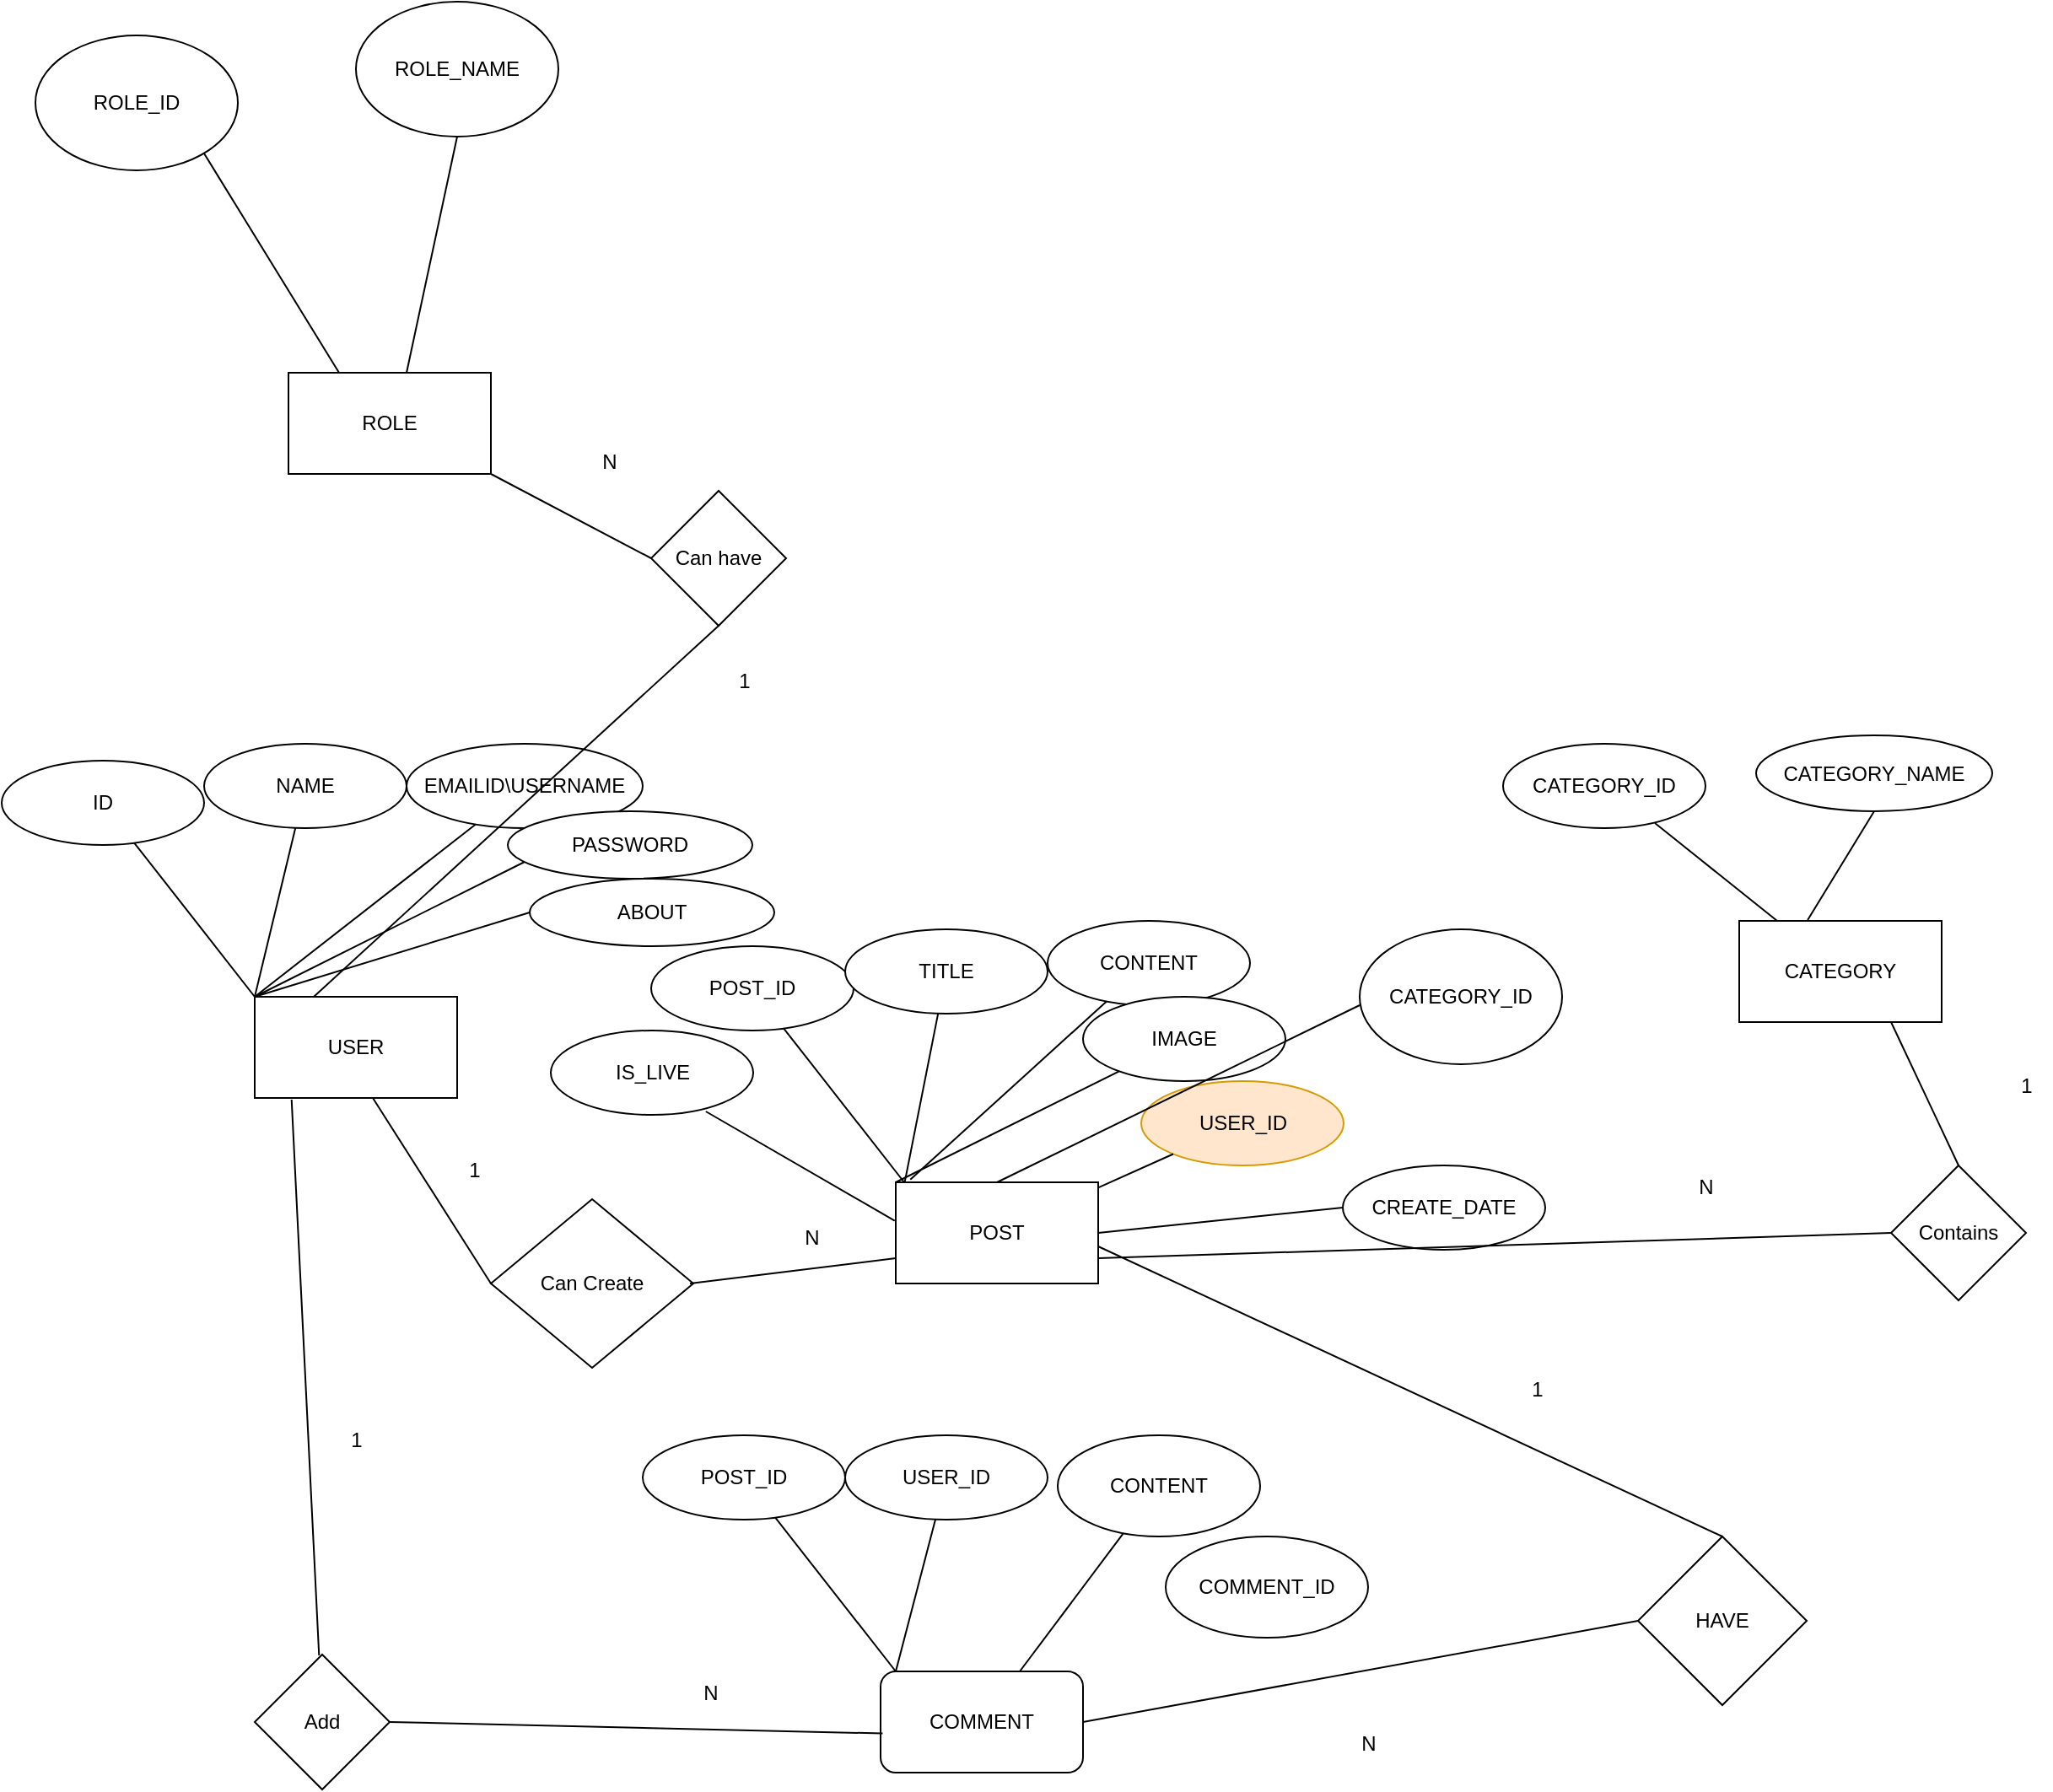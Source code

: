 <mxfile version="24.0.8" type="device">
  <diagram name="Page-1" id="EiJlxtBvKbc5AjR-hJhH">
    <mxGraphModel dx="1434" dy="1872" grid="1" gridSize="10" guides="1" tooltips="1" connect="1" arrows="1" fold="1" page="1" pageScale="1" pageWidth="850" pageHeight="1100" math="0" shadow="0">
      <root>
        <mxCell id="0" />
        <mxCell id="1" parent="0" />
        <mxCell id="eS7r_KudxVqqN3wLMcyE-1" value="USER" style="rounded=0;whiteSpace=wrap;html=1;" vertex="1" parent="1">
          <mxGeometry x="190" y="160" width="120" height="60" as="geometry" />
        </mxCell>
        <mxCell id="eS7r_KudxVqqN3wLMcyE-5" value="ID" style="ellipse;whiteSpace=wrap;html=1;" vertex="1" parent="1">
          <mxGeometry x="40" y="20" width="120" height="50" as="geometry" />
        </mxCell>
        <mxCell id="eS7r_KudxVqqN3wLMcyE-6" value="" style="endArrow=none;html=1;rounded=0;entryX=0;entryY=0;entryDx=0;entryDy=0;" edge="1" parent="1" source="eS7r_KudxVqqN3wLMcyE-5" target="eS7r_KudxVqqN3wLMcyE-1">
          <mxGeometry width="50" height="50" relative="1" as="geometry">
            <mxPoint x="120" y="110" as="sourcePoint" />
            <mxPoint x="170" y="60" as="targetPoint" />
          </mxGeometry>
        </mxCell>
        <mxCell id="eS7r_KudxVqqN3wLMcyE-7" value="NAME" style="ellipse;whiteSpace=wrap;html=1;" vertex="1" parent="1">
          <mxGeometry x="160" y="10" width="120" height="50" as="geometry" />
        </mxCell>
        <mxCell id="eS7r_KudxVqqN3wLMcyE-8" value="" style="endArrow=none;html=1;rounded=0;entryX=0;entryY=0;entryDx=0;entryDy=0;" edge="1" source="eS7r_KudxVqqN3wLMcyE-7" parent="1" target="eS7r_KudxVqqN3wLMcyE-1">
          <mxGeometry width="50" height="50" relative="1" as="geometry">
            <mxPoint x="270" y="70" as="sourcePoint" />
            <mxPoint x="200" y="140" as="targetPoint" />
          </mxGeometry>
        </mxCell>
        <mxCell id="eS7r_KudxVqqN3wLMcyE-9" value="EMAILID\USERNAME" style="ellipse;whiteSpace=wrap;html=1;" vertex="1" parent="1">
          <mxGeometry x="280" y="10" width="140" height="50" as="geometry" />
        </mxCell>
        <mxCell id="eS7r_KudxVqqN3wLMcyE-10" value="" style="endArrow=none;html=1;rounded=0;entryX=0;entryY=0;entryDx=0;entryDy=0;" edge="1" source="eS7r_KudxVqqN3wLMcyE-9" parent="1" target="eS7r_KudxVqqN3wLMcyE-1">
          <mxGeometry width="50" height="50" relative="1" as="geometry">
            <mxPoint x="360" y="100" as="sourcePoint" />
            <mxPoint x="200" y="150" as="targetPoint" />
          </mxGeometry>
        </mxCell>
        <mxCell id="eS7r_KudxVqqN3wLMcyE-11" value="PASSWORD" style="ellipse;whiteSpace=wrap;html=1;" vertex="1" parent="1">
          <mxGeometry x="340" y="50" width="145" height="40" as="geometry" />
        </mxCell>
        <mxCell id="eS7r_KudxVqqN3wLMcyE-12" value="" style="endArrow=none;html=1;rounded=0;" edge="1" parent="1">
          <mxGeometry width="50" height="50" relative="1" as="geometry">
            <mxPoint x="190" y="160" as="sourcePoint" />
            <mxPoint x="350" y="80" as="targetPoint" />
          </mxGeometry>
        </mxCell>
        <mxCell id="eS7r_KudxVqqN3wLMcyE-13" value="ABOUT" style="ellipse;whiteSpace=wrap;html=1;" vertex="1" parent="1">
          <mxGeometry x="353" y="90" width="145" height="40" as="geometry" />
        </mxCell>
        <mxCell id="eS7r_KudxVqqN3wLMcyE-14" value="" style="endArrow=none;html=1;rounded=0;entryX=0;entryY=0.5;entryDx=0;entryDy=0;" edge="1" parent="1" target="eS7r_KudxVqqN3wLMcyE-13">
          <mxGeometry width="50" height="50" relative="1" as="geometry">
            <mxPoint x="190" y="160" as="sourcePoint" />
            <mxPoint x="360" y="90" as="targetPoint" />
          </mxGeometry>
        </mxCell>
        <mxCell id="eS7r_KudxVqqN3wLMcyE-15" value="POST" style="rounded=0;whiteSpace=wrap;html=1;" vertex="1" parent="1">
          <mxGeometry x="570" y="270" width="120" height="60" as="geometry" />
        </mxCell>
        <mxCell id="eS7r_KudxVqqN3wLMcyE-16" value="POST_ID" style="ellipse;whiteSpace=wrap;html=1;" vertex="1" parent="1">
          <mxGeometry x="425" y="130" width="120" height="50" as="geometry" />
        </mxCell>
        <mxCell id="eS7r_KudxVqqN3wLMcyE-17" value="" style="endArrow=none;html=1;rounded=0;entryX=0;entryY=0;entryDx=0;entryDy=0;" edge="1" source="eS7r_KudxVqqN3wLMcyE-16" parent="1">
          <mxGeometry width="50" height="50" relative="1" as="geometry">
            <mxPoint x="505" y="220" as="sourcePoint" />
            <mxPoint x="575" y="270" as="targetPoint" />
          </mxGeometry>
        </mxCell>
        <mxCell id="eS7r_KudxVqqN3wLMcyE-18" value="TITLE" style="ellipse;whiteSpace=wrap;html=1;" vertex="1" parent="1">
          <mxGeometry x="540" y="120" width="120" height="50" as="geometry" />
        </mxCell>
        <mxCell id="eS7r_KudxVqqN3wLMcyE-19" value="" style="endArrow=none;html=1;rounded=0;entryX=0.045;entryY=-0.007;entryDx=0;entryDy=0;entryPerimeter=0;" edge="1" source="eS7r_KudxVqqN3wLMcyE-18" parent="1" target="eS7r_KudxVqqN3wLMcyE-15">
          <mxGeometry width="50" height="50" relative="1" as="geometry">
            <mxPoint x="620" y="210" as="sourcePoint" />
            <mxPoint x="580" y="260" as="targetPoint" />
          </mxGeometry>
        </mxCell>
        <mxCell id="eS7r_KudxVqqN3wLMcyE-20" value="CONTENT" style="ellipse;whiteSpace=wrap;html=1;" vertex="1" parent="1">
          <mxGeometry x="660" y="115" width="120" height="50" as="geometry" />
        </mxCell>
        <mxCell id="eS7r_KudxVqqN3wLMcyE-21" value="" style="endArrow=none;html=1;rounded=0;entryX=0.072;entryY=-0.027;entryDx=0;entryDy=0;entryPerimeter=0;" edge="1" source="eS7r_KudxVqqN3wLMcyE-20" parent="1" target="eS7r_KudxVqqN3wLMcyE-15">
          <mxGeometry width="50" height="50" relative="1" as="geometry">
            <mxPoint x="740" y="205" as="sourcePoint" />
            <mxPoint x="570" y="265" as="targetPoint" />
          </mxGeometry>
        </mxCell>
        <mxCell id="eS7r_KudxVqqN3wLMcyE-22" value="IMAGE" style="ellipse;whiteSpace=wrap;html=1;" vertex="1" parent="1">
          <mxGeometry x="681" y="160" width="120" height="50" as="geometry" />
        </mxCell>
        <mxCell id="eS7r_KudxVqqN3wLMcyE-23" value="" style="endArrow=none;html=1;rounded=0;" edge="1" source="eS7r_KudxVqqN3wLMcyE-22" parent="1">
          <mxGeometry width="50" height="50" relative="1" as="geometry">
            <mxPoint x="761" y="250" as="sourcePoint" />
            <mxPoint x="570" y="270" as="targetPoint" />
          </mxGeometry>
        </mxCell>
        <mxCell id="eS7r_KudxVqqN3wLMcyE-24" value="USER_ID" style="ellipse;whiteSpace=wrap;html=1;fillColor=#ffe6cc;strokeColor=#d79b00;" vertex="1" parent="1">
          <mxGeometry x="715.5" y="210" width="120" height="50" as="geometry" />
        </mxCell>
        <mxCell id="eS7r_KudxVqqN3wLMcyE-25" value="" style="endArrow=none;html=1;rounded=0;" edge="1" source="eS7r_KudxVqqN3wLMcyE-24" parent="1" target="eS7r_KudxVqqN3wLMcyE-15">
          <mxGeometry width="50" height="50" relative="1" as="geometry">
            <mxPoint x="795.5" y="300" as="sourcePoint" />
            <mxPoint x="604.5" y="320" as="targetPoint" />
          </mxGeometry>
        </mxCell>
        <mxCell id="eS7r_KudxVqqN3wLMcyE-26" value="Can Create" style="rhombus;whiteSpace=wrap;html=1;" vertex="1" parent="1">
          <mxGeometry x="330" y="280" width="120" height="100" as="geometry" />
        </mxCell>
        <mxCell id="eS7r_KudxVqqN3wLMcyE-27" value="" style="endArrow=none;html=1;rounded=0;exitX=0;exitY=0.5;exitDx=0;exitDy=0;" edge="1" parent="1" source="eS7r_KudxVqqN3wLMcyE-26">
          <mxGeometry width="50" height="50" relative="1" as="geometry">
            <mxPoint x="210" y="270" as="sourcePoint" />
            <mxPoint x="260" y="220" as="targetPoint" />
          </mxGeometry>
        </mxCell>
        <mxCell id="eS7r_KudxVqqN3wLMcyE-28" value="" style="endArrow=none;html=1;rounded=0;entryX=0;entryY=0.75;entryDx=0;entryDy=0;" edge="1" parent="1" target="eS7r_KudxVqqN3wLMcyE-15">
          <mxGeometry width="50" height="50" relative="1" as="geometry">
            <mxPoint x="448" y="330" as="sourcePoint" />
            <mxPoint x="498" y="280" as="targetPoint" />
          </mxGeometry>
        </mxCell>
        <mxCell id="eS7r_KudxVqqN3wLMcyE-29" value="1" style="text;html=1;align=center;verticalAlign=middle;resizable=0;points=[];autosize=1;strokeColor=none;fillColor=none;" vertex="1" parent="1">
          <mxGeometry x="305" y="248" width="30" height="30" as="geometry" />
        </mxCell>
        <mxCell id="eS7r_KudxVqqN3wLMcyE-30" value="N" style="text;html=1;align=center;verticalAlign=middle;resizable=0;points=[];autosize=1;strokeColor=none;fillColor=none;" vertex="1" parent="1">
          <mxGeometry x="505" y="288" width="30" height="30" as="geometry" />
        </mxCell>
        <mxCell id="eS7r_KudxVqqN3wLMcyE-31" value="COMMENT" style="rounded=1;whiteSpace=wrap;html=1;" vertex="1" parent="1">
          <mxGeometry x="561" y="560" width="120" height="60" as="geometry" />
        </mxCell>
        <mxCell id="eS7r_KudxVqqN3wLMcyE-32" value="POST_ID" style="ellipse;whiteSpace=wrap;html=1;" vertex="1" parent="1">
          <mxGeometry x="420" y="420" width="120" height="50" as="geometry" />
        </mxCell>
        <mxCell id="eS7r_KudxVqqN3wLMcyE-33" value="" style="endArrow=none;html=1;rounded=0;entryX=0;entryY=0;entryDx=0;entryDy=0;" edge="1" source="eS7r_KudxVqqN3wLMcyE-32" parent="1">
          <mxGeometry width="50" height="50" relative="1" as="geometry">
            <mxPoint x="500" y="510" as="sourcePoint" />
            <mxPoint x="570" y="560" as="targetPoint" />
          </mxGeometry>
        </mxCell>
        <mxCell id="eS7r_KudxVqqN3wLMcyE-34" value="USER_ID" style="ellipse;whiteSpace=wrap;html=1;" vertex="1" parent="1">
          <mxGeometry x="540" y="420" width="120" height="50" as="geometry" />
        </mxCell>
        <mxCell id="eS7r_KudxVqqN3wLMcyE-35" value="" style="endArrow=none;html=1;rounded=0;" edge="1" source="eS7r_KudxVqqN3wLMcyE-34" parent="1">
          <mxGeometry width="50" height="50" relative="1" as="geometry">
            <mxPoint x="620" y="500" as="sourcePoint" />
            <mxPoint x="570" y="560" as="targetPoint" />
          </mxGeometry>
        </mxCell>
        <mxCell id="eS7r_KudxVqqN3wLMcyE-39" value="CONTENT" style="ellipse;whiteSpace=wrap;html=1;" vertex="1" parent="1">
          <mxGeometry x="666" y="420" width="120" height="60" as="geometry" />
        </mxCell>
        <mxCell id="eS7r_KudxVqqN3wLMcyE-40" value="" style="endArrow=none;html=1;rounded=0;" edge="1" source="eS7r_KudxVqqN3wLMcyE-39" parent="1" target="eS7r_KudxVqqN3wLMcyE-31">
          <mxGeometry width="50" height="50" relative="1" as="geometry">
            <mxPoint x="746" y="520" as="sourcePoint" />
            <mxPoint x="816" y="570" as="targetPoint" />
          </mxGeometry>
        </mxCell>
        <mxCell id="eS7r_KudxVqqN3wLMcyE-41" value="COMMENT_ID" style="ellipse;whiteSpace=wrap;html=1;" vertex="1" parent="1">
          <mxGeometry x="730" y="480" width="120" height="60" as="geometry" />
        </mxCell>
        <mxCell id="eS7r_KudxVqqN3wLMcyE-42" value="" style="endArrow=none;html=1;rounded=0;entryX=1;entryY=0.5;entryDx=0;entryDy=0;exitX=0;exitY=0.5;exitDx=0;exitDy=0;" edge="1" source="eS7r_KudxVqqN3wLMcyE-49" parent="1" target="eS7r_KudxVqqN3wLMcyE-31">
          <mxGeometry width="50" height="50" relative="1" as="geometry">
            <mxPoint x="813.131" y="587.998" as="sourcePoint" />
            <mxPoint x="737.87" y="643.19" as="targetPoint" />
          </mxGeometry>
        </mxCell>
        <mxCell id="eS7r_KudxVqqN3wLMcyE-43" value="Add" style="rhombus;whiteSpace=wrap;html=1;" vertex="1" parent="1">
          <mxGeometry x="190" y="550" width="80" height="80" as="geometry" />
        </mxCell>
        <mxCell id="eS7r_KudxVqqN3wLMcyE-44" value="" style="endArrow=none;html=1;rounded=0;entryX=0.182;entryY=1.04;entryDx=0;entryDy=0;entryPerimeter=0;" edge="1" parent="1">
          <mxGeometry width="50" height="50" relative="1" as="geometry">
            <mxPoint x="228.137" y="550.483" as="sourcePoint" />
            <mxPoint x="211.86" y="221.0" as="targetPoint" />
          </mxGeometry>
        </mxCell>
        <mxCell id="eS7r_KudxVqqN3wLMcyE-46" value="" style="endArrow=none;html=1;rounded=0;entryX=0.01;entryY=0.613;entryDx=0;entryDy=0;entryPerimeter=0;" edge="1" parent="1" target="eS7r_KudxVqqN3wLMcyE-31">
          <mxGeometry width="50" height="50" relative="1" as="geometry">
            <mxPoint x="269.997" y="590.003" as="sourcePoint" />
            <mxPoint x="561" y="605" as="targetPoint" />
          </mxGeometry>
        </mxCell>
        <mxCell id="eS7r_KudxVqqN3wLMcyE-47" value="1" style="text;html=1;align=center;verticalAlign=middle;resizable=0;points=[];autosize=1;strokeColor=none;fillColor=none;" vertex="1" parent="1">
          <mxGeometry x="235" y="408" width="30" height="30" as="geometry" />
        </mxCell>
        <mxCell id="eS7r_KudxVqqN3wLMcyE-48" value="N" style="text;html=1;align=center;verticalAlign=middle;resizable=0;points=[];autosize=1;strokeColor=none;fillColor=none;" vertex="1" parent="1">
          <mxGeometry x="445" y="558" width="30" height="30" as="geometry" />
        </mxCell>
        <mxCell id="eS7r_KudxVqqN3wLMcyE-49" value="HAVE" style="rhombus;whiteSpace=wrap;html=1;" vertex="1" parent="1">
          <mxGeometry x="1010" y="480" width="100" height="100" as="geometry" />
        </mxCell>
        <mxCell id="eS7r_KudxVqqN3wLMcyE-51" value="" style="endArrow=none;html=1;rounded=0;entryX=1;entryY=0.5;entryDx=0;entryDy=0;exitX=0.5;exitY=0;exitDx=0;exitDy=0;" edge="1" parent="1" source="eS7r_KudxVqqN3wLMcyE-49">
          <mxGeometry width="50" height="50" relative="1" as="geometry">
            <mxPoint x="1019" y="248" as="sourcePoint" />
            <mxPoint x="690" y="308" as="targetPoint" />
          </mxGeometry>
        </mxCell>
        <mxCell id="eS7r_KudxVqqN3wLMcyE-52" value="1" style="text;html=1;align=center;verticalAlign=middle;resizable=0;points=[];autosize=1;strokeColor=none;fillColor=none;" vertex="1" parent="1">
          <mxGeometry x="935" y="378" width="30" height="30" as="geometry" />
        </mxCell>
        <mxCell id="eS7r_KudxVqqN3wLMcyE-53" value="N" style="text;html=1;align=center;verticalAlign=middle;resizable=0;points=[];autosize=1;strokeColor=none;fillColor=none;" vertex="1" parent="1">
          <mxGeometry x="835" y="588" width="30" height="30" as="geometry" />
        </mxCell>
        <mxCell id="eS7r_KudxVqqN3wLMcyE-54" value="CREATE_DATE" style="ellipse;whiteSpace=wrap;html=1;" vertex="1" parent="1">
          <mxGeometry x="835" y="260" width="120" height="50" as="geometry" />
        </mxCell>
        <mxCell id="eS7r_KudxVqqN3wLMcyE-55" value="" style="endArrow=none;html=1;rounded=0;exitX=1;exitY=0.5;exitDx=0;exitDy=0;entryX=0;entryY=0.5;entryDx=0;entryDy=0;" edge="1" parent="1" source="eS7r_KudxVqqN3wLMcyE-15" target="eS7r_KudxVqqN3wLMcyE-54">
          <mxGeometry width="50" height="50" relative="1" as="geometry">
            <mxPoint x="736" y="325" as="sourcePoint" />
            <mxPoint x="830" y="290" as="targetPoint" />
          </mxGeometry>
        </mxCell>
        <mxCell id="eS7r_KudxVqqN3wLMcyE-56" value="IS_LIVE" style="ellipse;whiteSpace=wrap;html=1;" vertex="1" parent="1">
          <mxGeometry x="365.5" y="180" width="120" height="50" as="geometry" />
        </mxCell>
        <mxCell id="eS7r_KudxVqqN3wLMcyE-58" value="" style="endArrow=none;html=1;rounded=0;exitX=0.766;exitY=0.96;exitDx=0;exitDy=0;exitPerimeter=0;entryX=-0.005;entryY=0.38;entryDx=0;entryDy=0;entryPerimeter=0;" edge="1" parent="1" source="eS7r_KudxVqqN3wLMcyE-56" target="eS7r_KudxVqqN3wLMcyE-15">
          <mxGeometry width="50" height="50" relative="1" as="geometry">
            <mxPoint x="445" y="270" as="sourcePoint" />
            <mxPoint x="560" y="290" as="targetPoint" />
          </mxGeometry>
        </mxCell>
        <mxCell id="eS7r_KudxVqqN3wLMcyE-59" value="CATEGORY" style="rounded=0;whiteSpace=wrap;html=1;" vertex="1" parent="1">
          <mxGeometry x="1070" y="115" width="120" height="60" as="geometry" />
        </mxCell>
        <mxCell id="eS7r_KudxVqqN3wLMcyE-60" value="CATEGORY_ID" style="ellipse;whiteSpace=wrap;html=1;" vertex="1" parent="1">
          <mxGeometry x="930" y="10" width="120" height="50" as="geometry" />
        </mxCell>
        <mxCell id="eS7r_KudxVqqN3wLMcyE-61" value="" style="endArrow=none;html=1;rounded=0;" edge="1" parent="1" source="eS7r_KudxVqqN3wLMcyE-59">
          <mxGeometry width="50" height="50" relative="1" as="geometry">
            <mxPoint x="1110" y="175" as="sourcePoint" />
            <mxPoint x="1020" y="57" as="targetPoint" />
          </mxGeometry>
        </mxCell>
        <mxCell id="eS7r_KudxVqqN3wLMcyE-62" value="CATEGORY_NAME" style="ellipse;whiteSpace=wrap;html=1;" vertex="1" parent="1">
          <mxGeometry x="1080" y="5" width="140" height="45" as="geometry" />
        </mxCell>
        <mxCell id="eS7r_KudxVqqN3wLMcyE-63" value="" style="endArrow=none;html=1;rounded=0;exitX=0.338;exitY=-0.008;exitDx=0;exitDy=0;exitPerimeter=0;" edge="1" parent="1" source="eS7r_KudxVqqN3wLMcyE-59">
          <mxGeometry width="50" height="50" relative="1" as="geometry">
            <mxPoint x="1110" y="110" as="sourcePoint" />
            <mxPoint x="1150" y="50" as="targetPoint" />
          </mxGeometry>
        </mxCell>
        <mxCell id="eS7r_KudxVqqN3wLMcyE-67" value="Contains" style="rhombus;whiteSpace=wrap;html=1;" vertex="1" parent="1">
          <mxGeometry x="1160" y="260" width="80" height="80" as="geometry" />
        </mxCell>
        <mxCell id="eS7r_KudxVqqN3wLMcyE-68" value="" style="endArrow=none;html=1;rounded=0;entryX=0.75;entryY=1;entryDx=0;entryDy=0;" edge="1" parent="1" target="eS7r_KudxVqqN3wLMcyE-59">
          <mxGeometry width="50" height="50" relative="1" as="geometry">
            <mxPoint x="1200" y="260" as="sourcePoint" />
            <mxPoint x="1220" y="200" as="targetPoint" />
          </mxGeometry>
        </mxCell>
        <mxCell id="eS7r_KudxVqqN3wLMcyE-70" value="" style="endArrow=none;html=1;rounded=0;entryX=0;entryY=0.5;entryDx=0;entryDy=0;exitX=1;exitY=0.75;exitDx=0;exitDy=0;" edge="1" parent="1" source="eS7r_KudxVqqN3wLMcyE-15" target="eS7r_KudxVqqN3wLMcyE-67">
          <mxGeometry width="50" height="50" relative="1" as="geometry">
            <mxPoint x="1020" y="360" as="sourcePoint" />
            <mxPoint x="1070" y="310" as="targetPoint" />
          </mxGeometry>
        </mxCell>
        <mxCell id="eS7r_KudxVqqN3wLMcyE-71" value="1" style="text;html=1;align=center;verticalAlign=middle;resizable=0;points=[];autosize=1;strokeColor=none;fillColor=none;" vertex="1" parent="1">
          <mxGeometry x="1225" y="198" width="30" height="30" as="geometry" />
        </mxCell>
        <mxCell id="eS7r_KudxVqqN3wLMcyE-72" value="N" style="text;html=1;align=center;verticalAlign=middle;resizable=0;points=[];autosize=1;strokeColor=none;fillColor=none;" vertex="1" parent="1">
          <mxGeometry x="1035" y="258" width="30" height="30" as="geometry" />
        </mxCell>
        <mxCell id="eS7r_KudxVqqN3wLMcyE-73" value="CATEGORY_ID" style="ellipse;whiteSpace=wrap;html=1;" vertex="1" parent="1">
          <mxGeometry x="845" y="120" width="120" height="80" as="geometry" />
        </mxCell>
        <mxCell id="eS7r_KudxVqqN3wLMcyE-74" value="" style="endArrow=none;html=1;rounded=0;exitX=0.5;exitY=0;exitDx=0;exitDy=0;" edge="1" parent="1" source="eS7r_KudxVqqN3wLMcyE-15">
          <mxGeometry width="50" height="50" relative="1" as="geometry">
            <mxPoint x="795" y="215" as="sourcePoint" />
            <mxPoint x="845" y="165" as="targetPoint" />
          </mxGeometry>
        </mxCell>
        <mxCell id="eS7r_KudxVqqN3wLMcyE-75" value="ROLE" style="rounded=0;whiteSpace=wrap;html=1;" vertex="1" parent="1">
          <mxGeometry x="210" y="-210" width="120" height="60" as="geometry" />
        </mxCell>
        <mxCell id="eS7r_KudxVqqN3wLMcyE-76" value="ROLE_ID" style="ellipse;whiteSpace=wrap;html=1;" vertex="1" parent="1">
          <mxGeometry x="60" y="-410" width="120" height="80" as="geometry" />
        </mxCell>
        <mxCell id="eS7r_KudxVqqN3wLMcyE-77" value="" style="endArrow=none;html=1;rounded=0;exitX=0.5;exitY=0;exitDx=0;exitDy=0;" edge="1" parent="1">
          <mxGeometry width="50" height="50" relative="1" as="geometry">
            <mxPoint x="240" y="-210" as="sourcePoint" />
            <mxPoint x="160" y="-340" as="targetPoint" />
          </mxGeometry>
        </mxCell>
        <mxCell id="eS7r_KudxVqqN3wLMcyE-78" value="ROLE_NAME" style="ellipse;whiteSpace=wrap;html=1;" vertex="1" parent="1">
          <mxGeometry x="250" y="-430" width="120" height="80" as="geometry" />
        </mxCell>
        <mxCell id="eS7r_KudxVqqN3wLMcyE-79" value="" style="endArrow=none;html=1;rounded=0;entryX=0.5;entryY=1;entryDx=0;entryDy=0;" edge="1" parent="1" target="eS7r_KudxVqqN3wLMcyE-78">
          <mxGeometry width="50" height="50" relative="1" as="geometry">
            <mxPoint x="280" y="-210" as="sourcePoint" />
            <mxPoint x="330" y="-260" as="targetPoint" />
          </mxGeometry>
        </mxCell>
        <mxCell id="eS7r_KudxVqqN3wLMcyE-80" value="Can have" style="rhombus;whiteSpace=wrap;html=1;" vertex="1" parent="1">
          <mxGeometry x="425" y="-140" width="80" height="80" as="geometry" />
        </mxCell>
        <mxCell id="eS7r_KudxVqqN3wLMcyE-81" value="" style="endArrow=none;html=1;rounded=0;entryX=1;entryY=1;entryDx=0;entryDy=0;exitX=0;exitY=0.5;exitDx=0;exitDy=0;" edge="1" parent="1" source="eS7r_KudxVqqN3wLMcyE-80" target="eS7r_KudxVqqN3wLMcyE-75">
          <mxGeometry width="50" height="50" relative="1" as="geometry">
            <mxPoint x="620" y="-40" as="sourcePoint" />
            <mxPoint x="670" y="-90" as="targetPoint" />
          </mxGeometry>
        </mxCell>
        <mxCell id="eS7r_KudxVqqN3wLMcyE-82" value="" style="endArrow=none;html=1;rounded=0;entryX=0.5;entryY=1;entryDx=0;entryDy=0;" edge="1" parent="1" target="eS7r_KudxVqqN3wLMcyE-80">
          <mxGeometry width="50" height="50" relative="1" as="geometry">
            <mxPoint x="225" y="160" as="sourcePoint" />
            <mxPoint x="275" y="110" as="targetPoint" />
          </mxGeometry>
        </mxCell>
        <mxCell id="eS7r_KudxVqqN3wLMcyE-83" value="N" style="text;html=1;align=center;verticalAlign=middle;resizable=0;points=[];autosize=1;strokeColor=none;fillColor=none;" vertex="1" parent="1">
          <mxGeometry x="385" y="-172" width="30" height="30" as="geometry" />
        </mxCell>
        <mxCell id="eS7r_KudxVqqN3wLMcyE-84" value="1" style="text;html=1;align=center;verticalAlign=middle;resizable=0;points=[];autosize=1;strokeColor=none;fillColor=none;" vertex="1" parent="1">
          <mxGeometry x="465" y="-42" width="30" height="30" as="geometry" />
        </mxCell>
      </root>
    </mxGraphModel>
  </diagram>
</mxfile>
